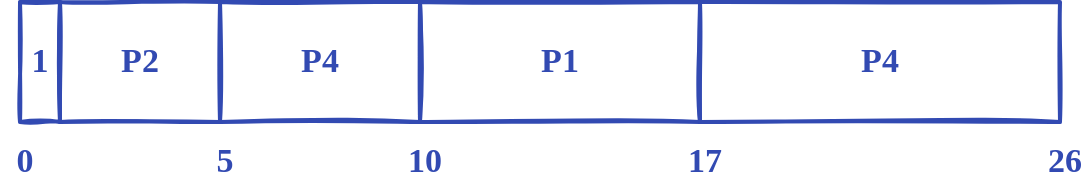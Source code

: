 <mxfile version="15.1.2" type="google"><diagram id="akEowiJKr_ScigKzrRVM" name="Page-1"><mxGraphModel dx="500" dy="562" grid="1" gridSize="10" guides="1" tooltips="1" connect="1" arrows="1" fold="1" page="1" pageScale="1" pageWidth="689" pageHeight="517" math="0" shadow="0"><root><mxCell id="0"/><mxCell id="1" parent="0"/><mxCell id="3ubav-3QtQVOgUFK6tZU-1" value="P4" style="rounded=0;shadow=0;sketch=1;strokeWidth=2;fillColor=none;fontFamily=Ink Free;fontSize=17;spacing=20;fontStyle=1;strokeColor=#324AB2;fontColor=#324AB2;spacingBottom=5;" parent="1" vertex="1"><mxGeometry x="900" y="720" width="100" height="60" as="geometry"/></mxCell><mxCell id="3ubav-3QtQVOgUFK6tZU-5" value="0" style="text;fillColor=none;align=center;verticalAlign=middle;rounded=0;shadow=0;sketch=1;fontFamily=Ink Free;fontSize=17;fontStyle=1;spacingRight=0;fontColor=#324AB2;spacingBottom=5;" parent="1" vertex="1"><mxGeometry x="790" y="790" width="25" height="20" as="geometry"/></mxCell><mxCell id="scdj7e0GVl0dFcuVDUeb-1" value="1" style="rounded=0;shadow=0;sketch=1;strokeWidth=2;fillColor=none;fontFamily=Ink Free;fontSize=17;spacing=20;fontStyle=1;strokeColor=#324AB2;fontColor=#324AB2;spacingBottom=5;" vertex="1" parent="1"><mxGeometry x="800" y="720" width="20" height="60" as="geometry"/></mxCell><mxCell id="scdj7e0GVl0dFcuVDUeb-2" value="P1" style="rounded=0;shadow=0;sketch=1;strokeWidth=2;fillColor=none;fontFamily=Ink Free;fontSize=17;spacing=20;fontStyle=1;strokeColor=#324AB2;fontColor=#324AB2;spacingBottom=5;" vertex="1" parent="1"><mxGeometry x="1000" y="720" width="140" height="60" as="geometry"/></mxCell><mxCell id="scdj7e0GVl0dFcuVDUeb-3" value="P2" style="rounded=0;shadow=0;sketch=1;strokeWidth=2;fillColor=none;fontFamily=Ink Free;fontSize=17;spacing=20;fontStyle=1;strokeColor=#324AB2;fontColor=#324AB2;spacingBottom=5;" vertex="1" parent="1"><mxGeometry x="820" y="720" width="80" height="60" as="geometry"/></mxCell><mxCell id="scdj7e0GVl0dFcuVDUeb-5" value="5" style="text;fillColor=none;align=center;verticalAlign=middle;rounded=0;shadow=0;sketch=1;fontFamily=Ink Free;fontSize=17;fontStyle=1;spacingRight=0;fontColor=#324AB2;spacingBottom=5;" vertex="1" parent="1"><mxGeometry x="890" y="790" width="25" height="20" as="geometry"/></mxCell><mxCell id="scdj7e0GVl0dFcuVDUeb-6" value="10" style="text;fillColor=none;align=center;verticalAlign=middle;rounded=0;shadow=0;sketch=1;fontFamily=Ink Free;fontSize=17;fontStyle=1;spacingRight=0;fontColor=#324AB2;spacingBottom=5;" vertex="1" parent="1"><mxGeometry x="990" y="790" width="25" height="20" as="geometry"/></mxCell><mxCell id="scdj7e0GVl0dFcuVDUeb-7" value="26" style="text;fillColor=none;align=center;verticalAlign=middle;rounded=0;shadow=0;sketch=1;fontFamily=Ink Free;fontSize=17;fontStyle=1;spacingRight=0;fontColor=#324AB2;spacingBottom=5;" vertex="1" parent="1"><mxGeometry x="1310" y="790" width="25" height="20" as="geometry"/></mxCell><mxCell id="scdj7e0GVl0dFcuVDUeb-9" value="17" style="text;fillColor=none;align=center;verticalAlign=middle;rounded=0;shadow=0;sketch=1;fontFamily=Ink Free;fontSize=17;fontStyle=1;spacingRight=0;fontColor=#324AB2;spacingBottom=5;" vertex="1" parent="1"><mxGeometry x="1130" y="790" width="25" height="20" as="geometry"/></mxCell><mxCell id="scdj7e0GVl0dFcuVDUeb-11" value="P4" style="rounded=0;shadow=0;sketch=1;strokeWidth=2;fillColor=none;fontFamily=Ink Free;fontSize=17;spacing=20;fontStyle=1;strokeColor=#324AB2;fontColor=#324AB2;spacingBottom=5;" vertex="1" parent="1"><mxGeometry x="1140" y="720" width="180" height="60" as="geometry"/></mxCell></root></mxGraphModel></diagram></mxfile>